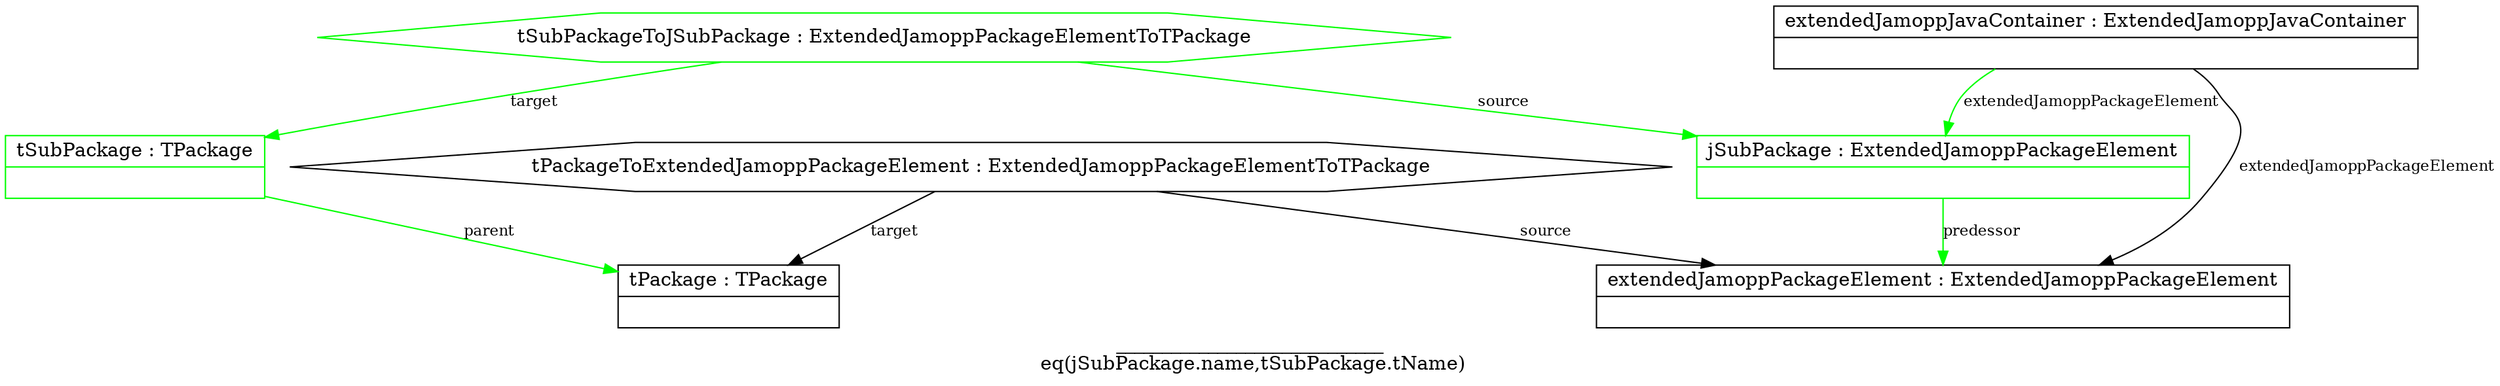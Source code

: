 digraph "PackageChild" {
	label="_____________________________\n eq(jSubPackage.name,tSubPackage.tName)";

	subgraph "Correspondence Domain" {
	          "tSubPackageToJSubPackage : ExtendedJamoppPackageElementToTPackage" [shape=hexagon, color=green];
	          "tPackageToExtendedJamoppPackageElement : ExtendedJamoppPackageElementToTPackage" [shape=hexagon, color=black];

	          "tSubPackageToJSubPackage : ExtendedJamoppPackageElementToTPackage" -> "tSubPackage : TPackage" [color=green, label="target", fontsize=11];
	          "tSubPackageToJSubPackage : ExtendedJamoppPackageElementToTPackage" -> "jSubPackage : ExtendedJamoppPackageElement" [color=green, label="source", fontsize=11];
	          "tPackageToExtendedJamoppPackageElement : ExtendedJamoppPackageElementToTPackage" -> "tPackage : TPackage" [color=black, label="target", fontsize=11];
	          "tPackageToExtendedJamoppPackageElement : ExtendedJamoppPackageElementToTPackage" -> "extendedJamoppPackageElement : ExtendedJamoppPackageElement" [color=black, label="source", fontsize=11];
	}
	subgraph "Source Domain" {
	          "jSubPackage : ExtendedJamoppPackageElement" [shape=record, color=green, label="{jSubPackage : ExtendedJamoppPackageElement | }"];
	          "extendedJamoppJavaContainer : ExtendedJamoppJavaContainer" [shape=record, color=black, label="{extendedJamoppJavaContainer : ExtendedJamoppJavaContainer | }"];
	          "extendedJamoppPackageElement : ExtendedJamoppPackageElement" [shape=record, color=black, label="{extendedJamoppPackageElement : ExtendedJamoppPackageElement | }"];

	          "jSubPackage : ExtendedJamoppPackageElement" -> "extendedJamoppPackageElement : ExtendedJamoppPackageElement" [color=green, label="predessor", fontsize=11];
	          "extendedJamoppJavaContainer : ExtendedJamoppJavaContainer" -> "extendedJamoppPackageElement : ExtendedJamoppPackageElement" [color=black, label="extendedJamoppPackageElement", fontsize=11];
	          "extendedJamoppJavaContainer : ExtendedJamoppJavaContainer" -> "jSubPackage : ExtendedJamoppPackageElement" [color=green, label="extendedJamoppPackageElement", fontsize=11];
	}
	subgraph "Target Domain" {
	          "tSubPackage : TPackage" [shape=record, color=green, label="{tSubPackage : TPackage | }"];
	          "tPackage : TPackage" [shape=record, color=black, label="{tPackage : TPackage | }"];

	          "tSubPackage : TPackage" -> "tPackage : TPackage" [color=green, label="parent", fontsize=11];
	}
}
